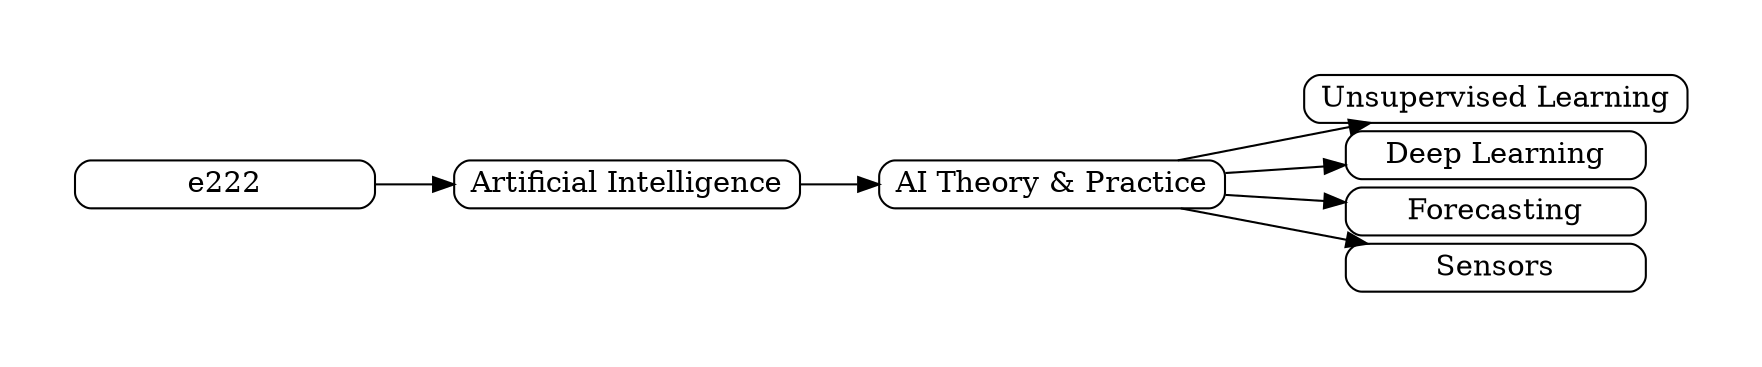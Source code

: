 digraph G {
ratio="fill";
 margin=0;
rankdir=LR;
 graph [pad="0.5", ranksep="0.525", nodesep="0.05"];
splines=line;
node [shape=box, style=rounded, shadow_offset=7, shadow_blur=5,width=2,height=0.05];

e222 -> "Artificial Intelligence";
        "Artificial Intelligence" -> "AI Theory & Practice";
                                   "AI Theory & Practice" -> "Unsupervised Learning";
                                   "AI Theory & Practice" -> "Deep Learning";
                                   "AI Theory & Practice" -> "Forecasting";
                                   "AI Theory & Practice" -> "Sensors";
}